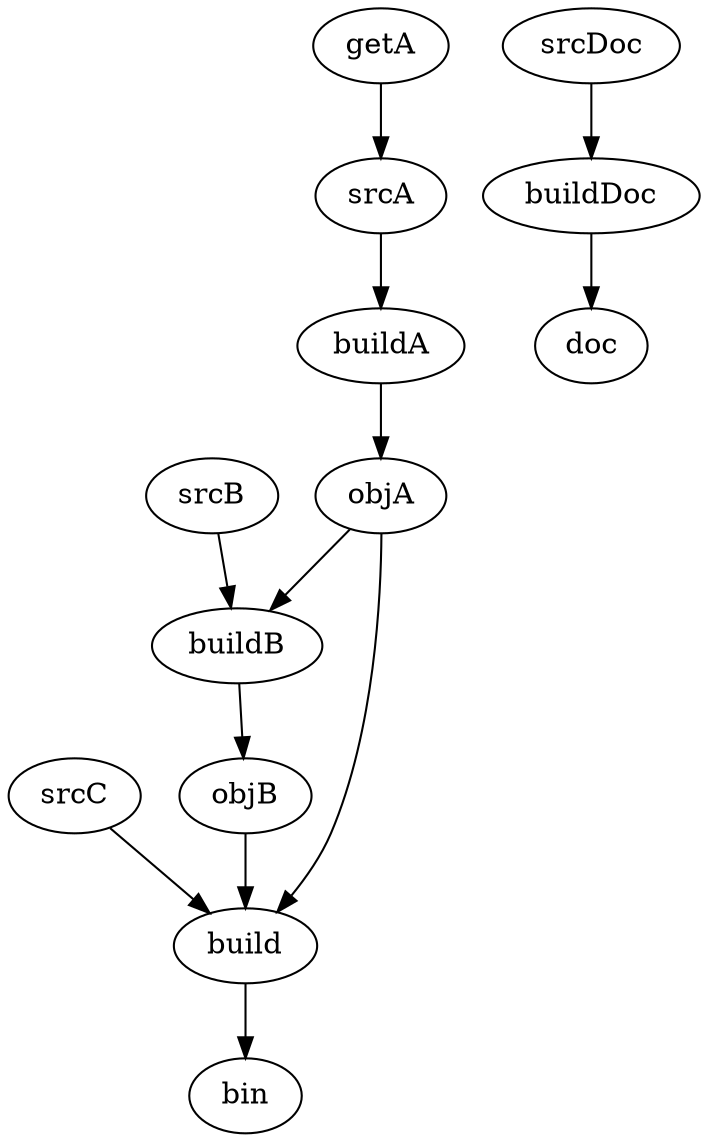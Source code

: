 strict digraph {
// Node definitions.
srcA     [label="srcA"     type="SRC"];
srcB     [label="srcB"     type="SRC"];
srcC     [label="srcC"     type="SRC"];
srcDoc   [label="srcDoc"   type="SRC"];
getA     [label="getA"     type="JOB"];
buildA   [label="buildA"   type="JOB"];
buildB   [label="buildB"   type="JOB"];
buildDoc [label="buildDoc" type="JOB"];
build    [label="build"    type="JOB"];
objA     [label="objA"     type="OBJ"];
objB     [label="objB"     type="OBJ"];
doc      [label="doc"      type="OBJ"];
bin      [label="bin"      type="OBJ"];
// Edge definitions.
getA -> srcA -> buildA -> objA -> build -> bin;
srcB -> buildB -> objB -> build;
objA -> buildB;
srcC -> build;
srcDoc -> buildDoc -> doc;
}

/*
Certainly, it is possible to express the same dependency graph removing all the nodes
which are not of type `job`:

strict digraph {
// Edge definitions.
getA -> buildA -> build;
buildB -> build;
buildDoc;
}

However, this requires to define sources for each job through the `config.json` file.
This is not supported yet.
*/